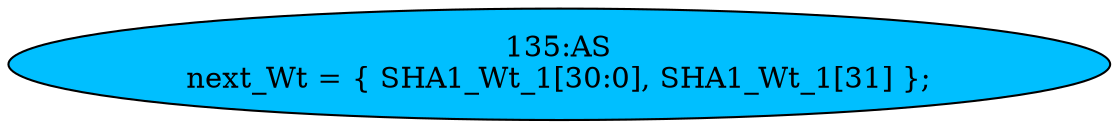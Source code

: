 strict digraph "" {
	node [label="\N"];
	"135:AS"	 [ast="<pyverilog.vparser.ast.Assign object at 0x7f56fedb0950>",
		def_var="['next_Wt']",
		fillcolor=deepskyblue,
		label="135:AS
next_Wt = { SHA1_Wt_1[30:0], SHA1_Wt_1[31] };",
		statements="[]",
		style=filled,
		typ=Assign,
		use_var="['SHA1_Wt_1', 'SHA1_Wt_1']"];
}
